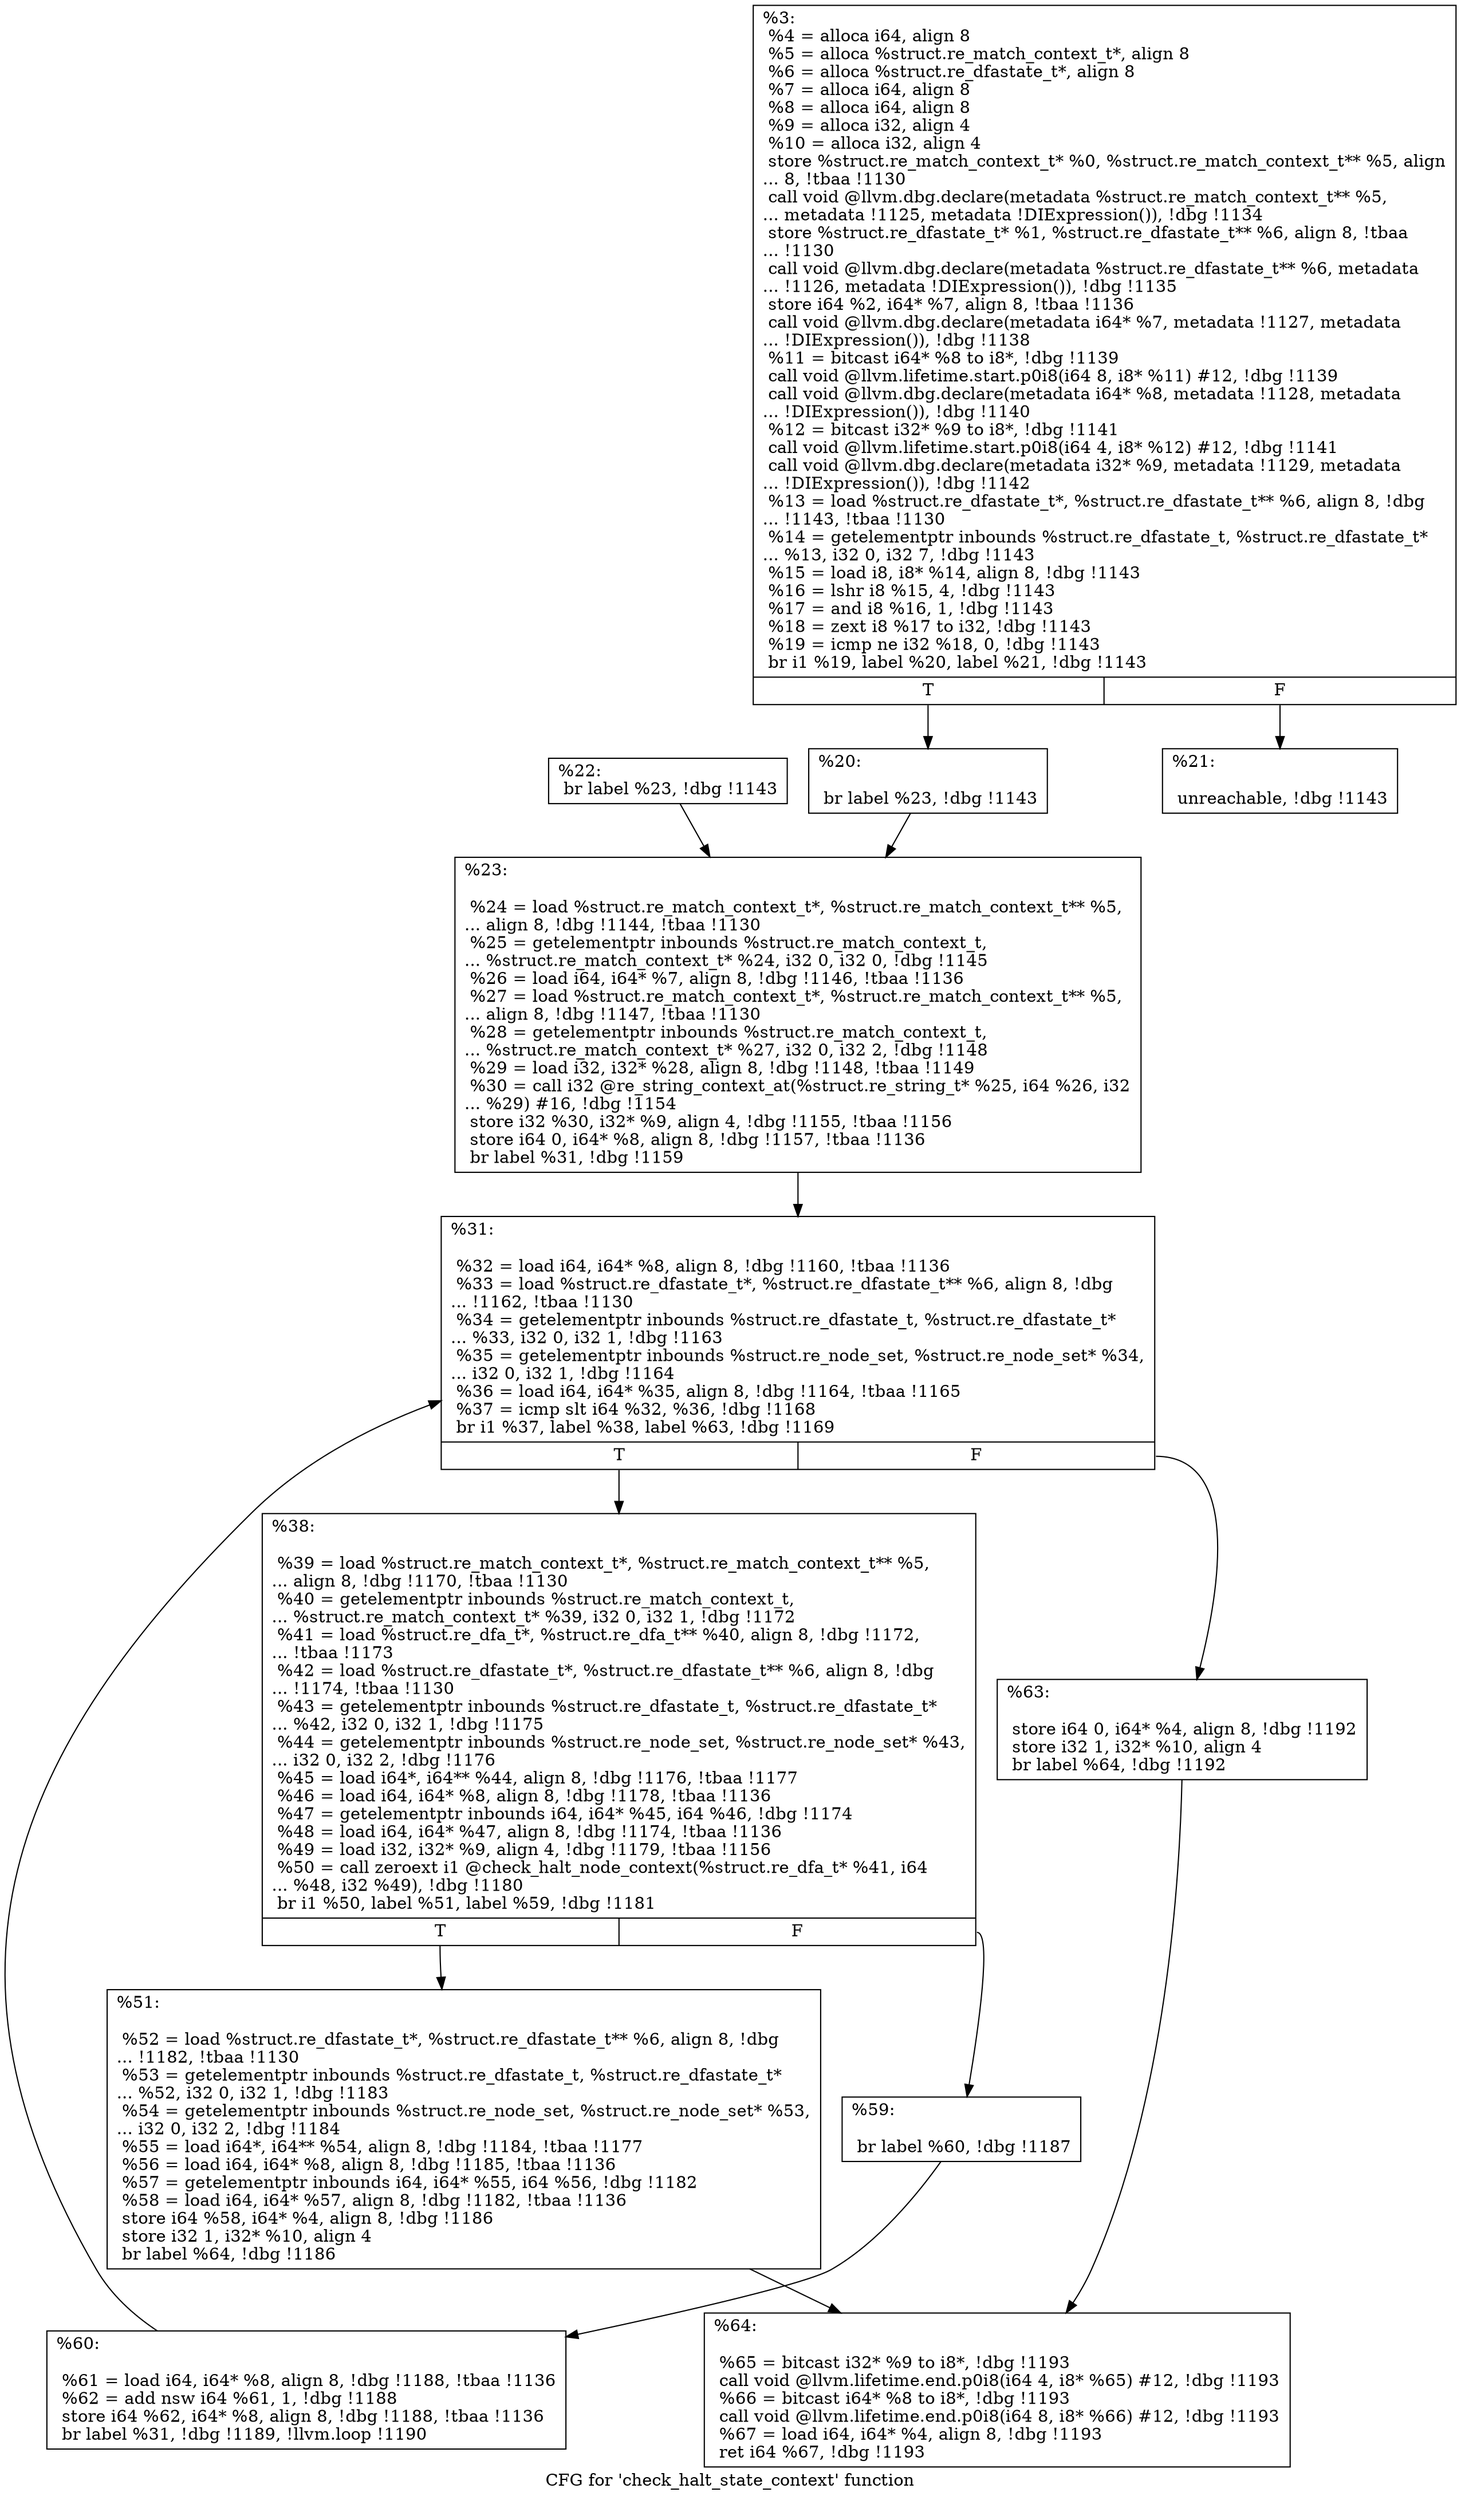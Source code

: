 digraph "CFG for 'check_halt_state_context' function" {
	label="CFG for 'check_halt_state_context' function";

	Node0xdf7be0 [shape=record,label="{%3:\l  %4 = alloca i64, align 8\l  %5 = alloca %struct.re_match_context_t*, align 8\l  %6 = alloca %struct.re_dfastate_t*, align 8\l  %7 = alloca i64, align 8\l  %8 = alloca i64, align 8\l  %9 = alloca i32, align 4\l  %10 = alloca i32, align 4\l  store %struct.re_match_context_t* %0, %struct.re_match_context_t** %5, align\l... 8, !tbaa !1130\l  call void @llvm.dbg.declare(metadata %struct.re_match_context_t** %5,\l... metadata !1125, metadata !DIExpression()), !dbg !1134\l  store %struct.re_dfastate_t* %1, %struct.re_dfastate_t** %6, align 8, !tbaa\l... !1130\l  call void @llvm.dbg.declare(metadata %struct.re_dfastate_t** %6, metadata\l... !1126, metadata !DIExpression()), !dbg !1135\l  store i64 %2, i64* %7, align 8, !tbaa !1136\l  call void @llvm.dbg.declare(metadata i64* %7, metadata !1127, metadata\l... !DIExpression()), !dbg !1138\l  %11 = bitcast i64* %8 to i8*, !dbg !1139\l  call void @llvm.lifetime.start.p0i8(i64 8, i8* %11) #12, !dbg !1139\l  call void @llvm.dbg.declare(metadata i64* %8, metadata !1128, metadata\l... !DIExpression()), !dbg !1140\l  %12 = bitcast i32* %9 to i8*, !dbg !1141\l  call void @llvm.lifetime.start.p0i8(i64 4, i8* %12) #12, !dbg !1141\l  call void @llvm.dbg.declare(metadata i32* %9, metadata !1129, metadata\l... !DIExpression()), !dbg !1142\l  %13 = load %struct.re_dfastate_t*, %struct.re_dfastate_t** %6, align 8, !dbg\l... !1143, !tbaa !1130\l  %14 = getelementptr inbounds %struct.re_dfastate_t, %struct.re_dfastate_t*\l... %13, i32 0, i32 7, !dbg !1143\l  %15 = load i8, i8* %14, align 8, !dbg !1143\l  %16 = lshr i8 %15, 4, !dbg !1143\l  %17 = and i8 %16, 1, !dbg !1143\l  %18 = zext i8 %17 to i32, !dbg !1143\l  %19 = icmp ne i32 %18, 0, !dbg !1143\l  br i1 %19, label %20, label %21, !dbg !1143\l|{<s0>T|<s1>F}}"];
	Node0xdf7be0:s0 -> Node0xdf7d20;
	Node0xdf7be0:s1 -> Node0xdf7d70;
	Node0xdf7d20 [shape=record,label="{%20:\l\l  br label %23, !dbg !1143\l}"];
	Node0xdf7d20 -> Node0xdf7e10;
	Node0xdf7d70 [shape=record,label="{%21:\l\l  unreachable, !dbg !1143\l}"];
	Node0xdf7dc0 [shape=record,label="{%22:                                                  \l  br label %23, !dbg !1143\l}"];
	Node0xdf7dc0 -> Node0xdf7e10;
	Node0xdf7e10 [shape=record,label="{%23:\l\l  %24 = load %struct.re_match_context_t*, %struct.re_match_context_t** %5,\l... align 8, !dbg !1144, !tbaa !1130\l  %25 = getelementptr inbounds %struct.re_match_context_t,\l... %struct.re_match_context_t* %24, i32 0, i32 0, !dbg !1145\l  %26 = load i64, i64* %7, align 8, !dbg !1146, !tbaa !1136\l  %27 = load %struct.re_match_context_t*, %struct.re_match_context_t** %5,\l... align 8, !dbg !1147, !tbaa !1130\l  %28 = getelementptr inbounds %struct.re_match_context_t,\l... %struct.re_match_context_t* %27, i32 0, i32 2, !dbg !1148\l  %29 = load i32, i32* %28, align 8, !dbg !1148, !tbaa !1149\l  %30 = call i32 @re_string_context_at(%struct.re_string_t* %25, i64 %26, i32\l... %29) #16, !dbg !1154\l  store i32 %30, i32* %9, align 4, !dbg !1155, !tbaa !1156\l  store i64 0, i64* %8, align 8, !dbg !1157, !tbaa !1136\l  br label %31, !dbg !1159\l}"];
	Node0xdf7e10 -> Node0xdf7e60;
	Node0xdf7e60 [shape=record,label="{%31:\l\l  %32 = load i64, i64* %8, align 8, !dbg !1160, !tbaa !1136\l  %33 = load %struct.re_dfastate_t*, %struct.re_dfastate_t** %6, align 8, !dbg\l... !1162, !tbaa !1130\l  %34 = getelementptr inbounds %struct.re_dfastate_t, %struct.re_dfastate_t*\l... %33, i32 0, i32 1, !dbg !1163\l  %35 = getelementptr inbounds %struct.re_node_set, %struct.re_node_set* %34,\l... i32 0, i32 1, !dbg !1164\l  %36 = load i64, i64* %35, align 8, !dbg !1164, !tbaa !1165\l  %37 = icmp slt i64 %32, %36, !dbg !1168\l  br i1 %37, label %38, label %63, !dbg !1169\l|{<s0>T|<s1>F}}"];
	Node0xdf7e60:s0 -> Node0xdf7eb0;
	Node0xdf7e60:s1 -> Node0xdf7ff0;
	Node0xdf7eb0 [shape=record,label="{%38:\l\l  %39 = load %struct.re_match_context_t*, %struct.re_match_context_t** %5,\l... align 8, !dbg !1170, !tbaa !1130\l  %40 = getelementptr inbounds %struct.re_match_context_t,\l... %struct.re_match_context_t* %39, i32 0, i32 1, !dbg !1172\l  %41 = load %struct.re_dfa_t*, %struct.re_dfa_t** %40, align 8, !dbg !1172,\l... !tbaa !1173\l  %42 = load %struct.re_dfastate_t*, %struct.re_dfastate_t** %6, align 8, !dbg\l... !1174, !tbaa !1130\l  %43 = getelementptr inbounds %struct.re_dfastate_t, %struct.re_dfastate_t*\l... %42, i32 0, i32 1, !dbg !1175\l  %44 = getelementptr inbounds %struct.re_node_set, %struct.re_node_set* %43,\l... i32 0, i32 2, !dbg !1176\l  %45 = load i64*, i64** %44, align 8, !dbg !1176, !tbaa !1177\l  %46 = load i64, i64* %8, align 8, !dbg !1178, !tbaa !1136\l  %47 = getelementptr inbounds i64, i64* %45, i64 %46, !dbg !1174\l  %48 = load i64, i64* %47, align 8, !dbg !1174, !tbaa !1136\l  %49 = load i32, i32* %9, align 4, !dbg !1179, !tbaa !1156\l  %50 = call zeroext i1 @check_halt_node_context(%struct.re_dfa_t* %41, i64\l... %48, i32 %49), !dbg !1180\l  br i1 %50, label %51, label %59, !dbg !1181\l|{<s0>T|<s1>F}}"];
	Node0xdf7eb0:s0 -> Node0xdf7f00;
	Node0xdf7eb0:s1 -> Node0xdf7f50;
	Node0xdf7f00 [shape=record,label="{%51:\l\l  %52 = load %struct.re_dfastate_t*, %struct.re_dfastate_t** %6, align 8, !dbg\l... !1182, !tbaa !1130\l  %53 = getelementptr inbounds %struct.re_dfastate_t, %struct.re_dfastate_t*\l... %52, i32 0, i32 1, !dbg !1183\l  %54 = getelementptr inbounds %struct.re_node_set, %struct.re_node_set* %53,\l... i32 0, i32 2, !dbg !1184\l  %55 = load i64*, i64** %54, align 8, !dbg !1184, !tbaa !1177\l  %56 = load i64, i64* %8, align 8, !dbg !1185, !tbaa !1136\l  %57 = getelementptr inbounds i64, i64* %55, i64 %56, !dbg !1182\l  %58 = load i64, i64* %57, align 8, !dbg !1182, !tbaa !1136\l  store i64 %58, i64* %4, align 8, !dbg !1186\l  store i32 1, i32* %10, align 4\l  br label %64, !dbg !1186\l}"];
	Node0xdf7f00 -> Node0xdf8040;
	Node0xdf7f50 [shape=record,label="{%59:\l\l  br label %60, !dbg !1187\l}"];
	Node0xdf7f50 -> Node0xdf7fa0;
	Node0xdf7fa0 [shape=record,label="{%60:\l\l  %61 = load i64, i64* %8, align 8, !dbg !1188, !tbaa !1136\l  %62 = add nsw i64 %61, 1, !dbg !1188\l  store i64 %62, i64* %8, align 8, !dbg !1188, !tbaa !1136\l  br label %31, !dbg !1189, !llvm.loop !1190\l}"];
	Node0xdf7fa0 -> Node0xdf7e60;
	Node0xdf7ff0 [shape=record,label="{%63:\l\l  store i64 0, i64* %4, align 8, !dbg !1192\l  store i32 1, i32* %10, align 4\l  br label %64, !dbg !1192\l}"];
	Node0xdf7ff0 -> Node0xdf8040;
	Node0xdf8040 [shape=record,label="{%64:\l\l  %65 = bitcast i32* %9 to i8*, !dbg !1193\l  call void @llvm.lifetime.end.p0i8(i64 4, i8* %65) #12, !dbg !1193\l  %66 = bitcast i64* %8 to i8*, !dbg !1193\l  call void @llvm.lifetime.end.p0i8(i64 8, i8* %66) #12, !dbg !1193\l  %67 = load i64, i64* %4, align 8, !dbg !1193\l  ret i64 %67, !dbg !1193\l}"];
}
